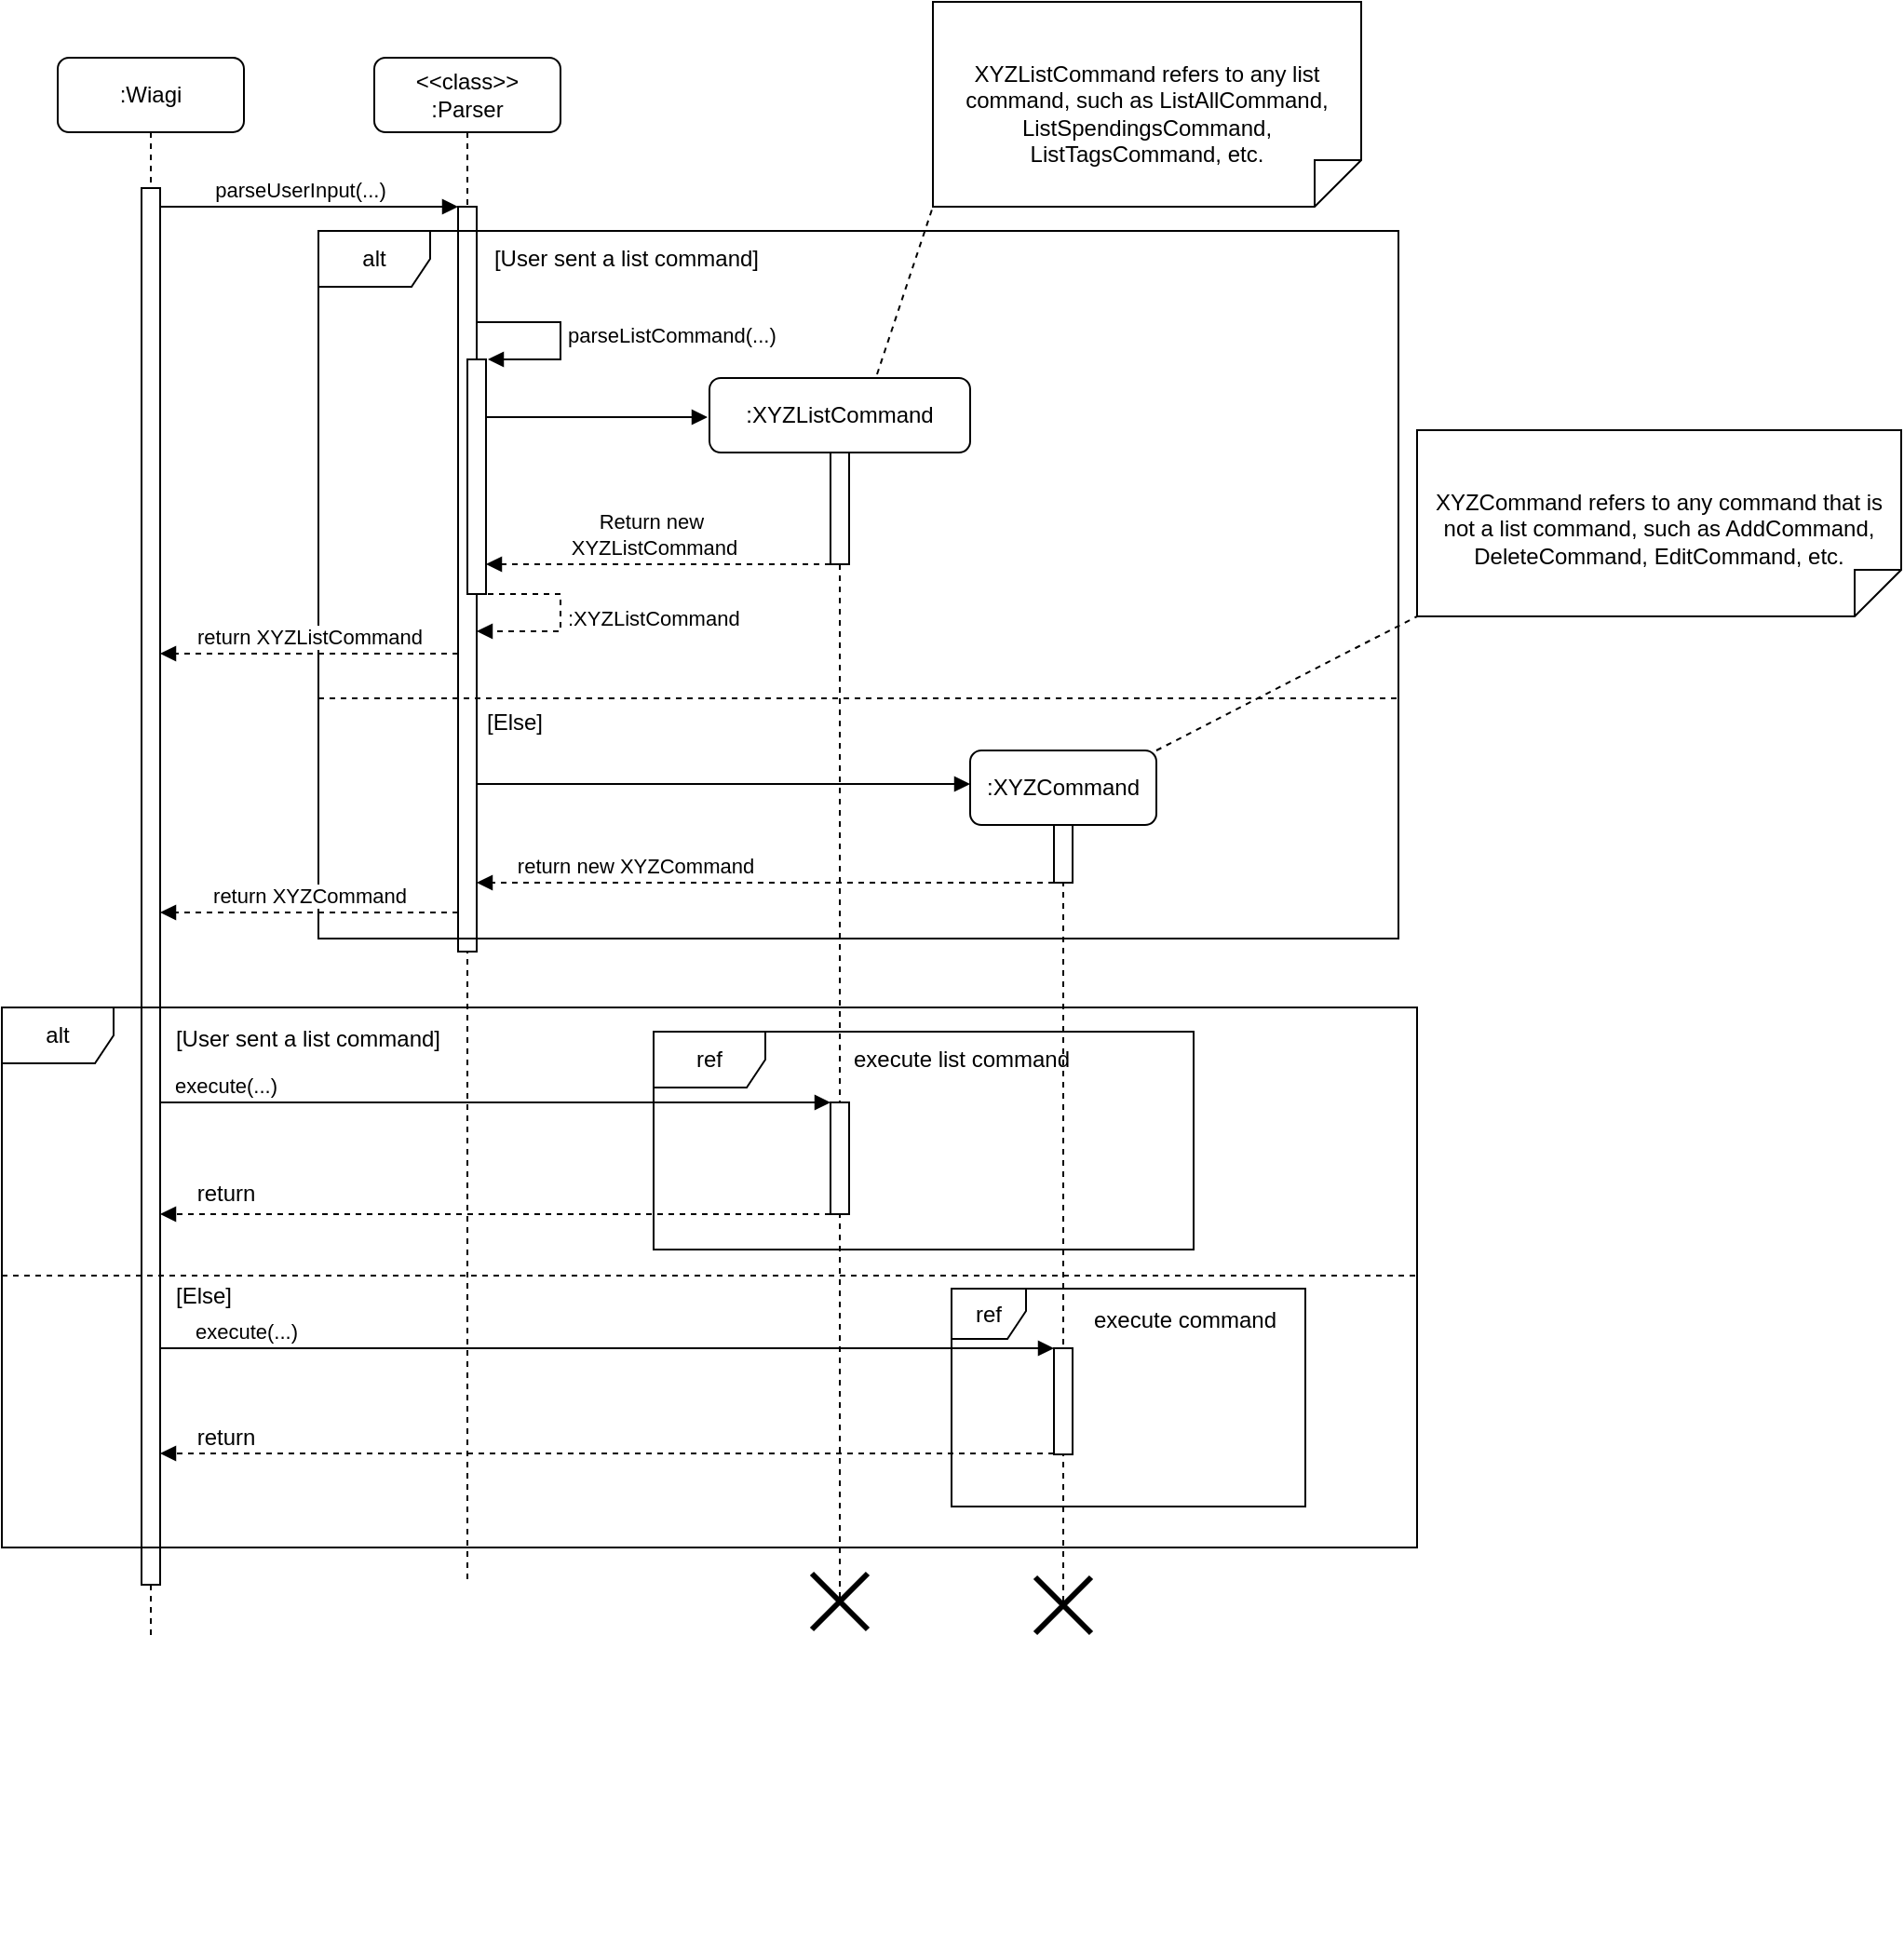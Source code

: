 <mxfile version="24.7.17">
  <diagram name="Page-1" id="2YBvvXClWsGukQMizWep">
    <mxGraphModel dx="1134" dy="867" grid="1" gridSize="10" guides="1" tooltips="1" connect="1" arrows="1" fold="1" page="1" pageScale="1" pageWidth="1100" pageHeight="900" math="0" shadow="0">
      <root>
        <mxCell id="0" />
        <mxCell id="1" parent="0" />
        <mxCell id="aM9ryv3xv72pqoxQDRHE-1" value=":Wiagi" style="shape=umlLifeline;perimeter=lifelinePerimeter;whiteSpace=wrap;html=1;container=0;dropTarget=0;collapsible=0;recursiveResize=0;outlineConnect=0;portConstraint=eastwest;newEdgeStyle={&quot;edgeStyle&quot;:&quot;elbowEdgeStyle&quot;,&quot;elbow&quot;:&quot;vertical&quot;,&quot;curved&quot;:0,&quot;rounded&quot;:0};rounded=1;" parent="1" vertex="1">
          <mxGeometry x="40" y="40" width="100" height="850" as="geometry" />
        </mxCell>
        <mxCell id="aM9ryv3xv72pqoxQDRHE-2" value="" style="html=1;points=[];perimeter=orthogonalPerimeter;outlineConnect=0;targetShapes=umlLifeline;portConstraint=eastwest;newEdgeStyle={&quot;edgeStyle&quot;:&quot;elbowEdgeStyle&quot;,&quot;elbow&quot;:&quot;vertical&quot;,&quot;curved&quot;:0,&quot;rounded&quot;:0};" parent="aM9ryv3xv72pqoxQDRHE-1" vertex="1">
          <mxGeometry x="45" y="70" width="10" height="750" as="geometry" />
        </mxCell>
        <mxCell id="aM9ryv3xv72pqoxQDRHE-7" value="parseUserInput(...)" style="html=1;verticalAlign=bottom;endArrow=block;edgeStyle=elbowEdgeStyle;elbow=vertical;curved=0;rounded=0;" parent="1" target="1ialCVmugB1Czv88WBpj-15" edge="1">
          <mxGeometry x="0.346" relative="1" as="geometry">
            <mxPoint x="195" y="120" as="sourcePoint" />
            <Array as="points">
              <mxPoint x="95" y="120" />
            </Array>
            <mxPoint x="425" y="120" as="targetPoint" />
            <mxPoint as="offset" />
          </mxGeometry>
        </mxCell>
        <mxCell id="1ialCVmugB1Czv88WBpj-14" value="&lt;div&gt;&amp;lt;&amp;lt;class&amp;gt;&amp;gt;&lt;/div&gt;:Parser" style="shape=umlLifeline;rounded=1;perimeter=lifelinePerimeter;whiteSpace=wrap;html=1;container=0;dropTarget=0;collapsible=0;recursiveResize=0;outlineConnect=0;portConstraint=eastwest;newEdgeStyle={&quot;edgeStyle&quot;:&quot;elbowEdgeStyle&quot;,&quot;elbow&quot;:&quot;vertical&quot;,&quot;curved&quot;:0,&quot;rounded&quot;:0};" parent="1" vertex="1">
          <mxGeometry x="210" y="40" width="100" height="820" as="geometry" />
        </mxCell>
        <mxCell id="1ialCVmugB1Czv88WBpj-15" value="" style="html=1;points=[];perimeter=orthogonalPerimeter;outlineConnect=0;targetShapes=umlLifeline;portConstraint=eastwest;newEdgeStyle={&quot;edgeStyle&quot;:&quot;elbowEdgeStyle&quot;,&quot;elbow&quot;:&quot;vertical&quot;,&quot;curved&quot;:0,&quot;rounded&quot;:0};" parent="1ialCVmugB1Czv88WBpj-14" vertex="1">
          <mxGeometry x="45" y="80" width="10" height="400" as="geometry" />
        </mxCell>
        <mxCell id="VLh5bKRLz8x9KIW3gmQL-4" value="" style="html=1;verticalAlign=bottom;endArrow=block;edgeStyle=elbowEdgeStyle;elbow=vertical;curved=0;rounded=0;" parent="1" edge="1">
          <mxGeometry x="0.346" relative="1" as="geometry">
            <mxPoint x="195" y="220" as="sourcePoint" />
            <Array as="points" />
            <mxPoint x="195" y="220" as="targetPoint" />
            <mxPoint as="offset" />
          </mxGeometry>
        </mxCell>
        <mxCell id="ckLyhrDvlLfpHV3zjBn--1" value="" style="html=1;points=[[0,0,0,0,5],[0,1,0,0,-5],[1,0,0,0,5],[1,1,0,0,-5]];perimeter=orthogonalPerimeter;outlineConnect=0;targetShapes=umlLifeline;portConstraint=eastwest;newEdgeStyle={&quot;curved&quot;:0,&quot;rounded&quot;:0};" parent="1" vertex="1">
          <mxGeometry x="260" y="202" width="10" height="126" as="geometry" />
        </mxCell>
        <mxCell id="ckLyhrDvlLfpHV3zjBn--2" value="parseListCommand(...)" style="html=1;align=left;spacingLeft=2;endArrow=block;rounded=0;edgeStyle=orthogonalEdgeStyle;curved=0;rounded=0;" parent="1" edge="1">
          <mxGeometry relative="1" as="geometry">
            <mxPoint x="265" y="182" as="sourcePoint" />
            <Array as="points">
              <mxPoint x="310" y="182" />
              <mxPoint x="310" y="202" />
            </Array>
            <mxPoint x="271" y="202" as="targetPoint" />
          </mxGeometry>
        </mxCell>
        <mxCell id="ckLyhrDvlLfpHV3zjBn--3" value=":XYZListCommand" style="html=1;align=left;spacingLeft=2;endArrow=block;rounded=0;edgeStyle=orthogonalEdgeStyle;curved=0;rounded=0;dashed=1;" parent="1" edge="1">
          <mxGeometry relative="1" as="geometry">
            <mxPoint x="271" y="328" as="sourcePoint" />
            <Array as="points">
              <mxPoint x="310" y="328" />
              <mxPoint x="310" y="348" />
            </Array>
            <mxPoint x="265" y="348" as="targetPoint" />
          </mxGeometry>
        </mxCell>
        <mxCell id="ckLyhrDvlLfpHV3zjBn--8" value="" style="html=1;verticalAlign=bottom;endArrow=block;curved=0;rounded=0;" parent="1" edge="1">
          <mxGeometry width="80" relative="1" as="geometry">
            <mxPoint x="270" y="233" as="sourcePoint" />
            <mxPoint x="389" y="233" as="targetPoint" />
          </mxGeometry>
        </mxCell>
        <mxCell id="ckLyhrDvlLfpHV3zjBn--4" value=":XYZListCommand" style="shape=umlLifeline;perimeter=lifelinePerimeter;whiteSpace=wrap;html=1;container=1;dropTarget=0;collapsible=0;recursiveResize=0;outlineConnect=0;portConstraint=eastwest;newEdgeStyle={&quot;curved&quot;:0,&quot;rounded&quot;:0};rounded=1;" parent="1" vertex="1">
          <mxGeometry x="390" y="212" width="140" height="658" as="geometry" />
        </mxCell>
        <mxCell id="ckLyhrDvlLfpHV3zjBn--5" value="" style="html=1;points=[[0,0,0,0,5],[0,1,0,0,-5],[1,0,0,0,5],[1,1,0,0,-5]];perimeter=orthogonalPerimeter;outlineConnect=0;targetShapes=umlLifeline;portConstraint=eastwest;newEdgeStyle={&quot;curved&quot;:0,&quot;rounded&quot;:0};" parent="ckLyhrDvlLfpHV3zjBn--4" vertex="1">
          <mxGeometry x="65" y="40" width="10" height="60" as="geometry" />
        </mxCell>
        <mxCell id="ckLyhrDvlLfpHV3zjBn--13" value="" style="html=1;points=[[0,0,0,0,5],[0,1,0,0,-5],[1,0,0,0,5],[1,1,0,0,-5]];perimeter=orthogonalPerimeter;outlineConnect=0;targetShapes=umlLifeline;portConstraint=eastwest;newEdgeStyle={&quot;curved&quot;:0,&quot;rounded&quot;:0};" parent="ckLyhrDvlLfpHV3zjBn--4" vertex="1">
          <mxGeometry x="65" y="389" width="10" height="60" as="geometry" />
        </mxCell>
        <mxCell id="ckLyhrDvlLfpHV3zjBn--9" value="" style="html=1;verticalAlign=bottom;endArrow=block;curved=0;rounded=0;dashed=1;" parent="1" edge="1">
          <mxGeometry width="80" relative="1" as="geometry">
            <mxPoint x="455" y="312" as="sourcePoint" />
            <mxPoint x="270" y="312" as="targetPoint" />
          </mxGeometry>
        </mxCell>
        <mxCell id="ckLyhrDvlLfpHV3zjBn--10" value="Return new&amp;nbsp;&lt;div&gt;XYZListCommand&lt;/div&gt;" style="edgeLabel;html=1;align=center;verticalAlign=middle;resizable=0;points=[];" parent="ckLyhrDvlLfpHV3zjBn--9" vertex="1" connectable="0">
          <mxGeometry x="0.517" y="-2" relative="1" as="geometry">
            <mxPoint x="45" y="-14" as="offset" />
          </mxGeometry>
        </mxCell>
        <mxCell id="ckLyhrDvlLfpHV3zjBn--12" value="execute(...)" style="html=1;verticalAlign=bottom;endArrow=block;curved=0;rounded=0;" parent="1" edge="1">
          <mxGeometry x="-0.808" width="80" relative="1" as="geometry">
            <mxPoint x="95" y="601.0" as="sourcePoint" />
            <mxPoint x="455" y="601.0" as="targetPoint" />
            <mxPoint as="offset" />
          </mxGeometry>
        </mxCell>
        <mxCell id="ckLyhrDvlLfpHV3zjBn--83" value="" style="html=1;verticalAlign=bottom;endArrow=block;curved=0;rounded=0;exitX=0;exitY=1;exitDx=0;exitDy=-5;exitPerimeter=0;dashed=1;" parent="1" edge="1">
          <mxGeometry x="0.361" width="80" relative="1" as="geometry">
            <mxPoint x="455" y="661" as="sourcePoint" />
            <mxPoint x="95" y="661" as="targetPoint" />
            <mxPoint as="offset" />
          </mxGeometry>
        </mxCell>
        <mxCell id="WHbYDqlN71XQacUm0mTV-1" value="return" style="edgeLabel;html=1;align=center;verticalAlign=middle;resizable=0;points=[];fontSize=12;" parent="ckLyhrDvlLfpHV3zjBn--83" vertex="1" connectable="0">
          <mxGeometry x="0.491" y="-2" relative="1" as="geometry">
            <mxPoint x="-57" y="-9" as="offset" />
          </mxGeometry>
        </mxCell>
        <mxCell id="NoPfLGf-hVdP6wL_0lK0-2" value="[User sent a list command]" style="text;html=1;align=center;verticalAlign=middle;resizable=0;points=[];autosize=1;strokeColor=none;fillColor=none;" parent="1" vertex="1">
          <mxGeometry x="260" y="133" width="170" height="30" as="geometry" />
        </mxCell>
        <mxCell id="NoPfLGf-hVdP6wL_0lK0-4" value="" style="group" parent="1" vertex="1" connectable="0">
          <mxGeometry x="180" y="133" width="580" height="920" as="geometry" />
        </mxCell>
        <mxCell id="NoPfLGf-hVdP6wL_0lK0-1" value="alt" style="shape=umlFrame;whiteSpace=wrap;html=1;pointerEvents=0;" parent="NoPfLGf-hVdP6wL_0lK0-4" vertex="1">
          <mxGeometry width="580" height="380" as="geometry" />
        </mxCell>
        <mxCell id="NoPfLGf-hVdP6wL_0lK0-3" value="" style="line;strokeWidth=1;fillColor=none;align=left;verticalAlign=middle;spacingTop=-1;spacingLeft=3;spacingRight=3;rotatable=0;labelPosition=right;points=[];portConstraint=eastwest;strokeColor=default;dashed=1;" parent="NoPfLGf-hVdP6wL_0lK0-4" vertex="1">
          <mxGeometry y="247" width="580" height="8" as="geometry" />
        </mxCell>
        <mxCell id="NoPfLGf-hVdP6wL_0lK0-5" value="[Else]" style="text;html=1;align=center;verticalAlign=middle;resizable=0;points=[];autosize=1;strokeColor=none;fillColor=none;" parent="NoPfLGf-hVdP6wL_0lK0-4" vertex="1">
          <mxGeometry x="79.995" y="249" width="50" height="30" as="geometry" />
        </mxCell>
        <mxCell id="NoPfLGf-hVdP6wL_0lK0-10" value="return XYZCommand" style="html=1;verticalAlign=bottom;endArrow=block;curved=0;rounded=0;strokeColor=default;dashed=1;" parent="NoPfLGf-hVdP6wL_0lK0-4" edge="1">
          <mxGeometry width="80" relative="1" as="geometry">
            <mxPoint x="75" y="366" as="sourcePoint" />
            <mxPoint x="-85" y="366" as="targetPoint" />
          </mxGeometry>
        </mxCell>
        <mxCell id="NoPfLGf-hVdP6wL_0lK0-11" value=":XYZCommand" style="shape=umlLifeline;perimeter=lifelinePerimeter;whiteSpace=wrap;html=1;container=1;dropTarget=0;collapsible=0;recursiveResize=0;outlineConnect=0;portConstraint=eastwest;newEdgeStyle={&quot;curved&quot;:0,&quot;rounded&quot;:0};rounded=1;" parent="NoPfLGf-hVdP6wL_0lK0-4" vertex="1">
          <mxGeometry x="350" y="279" width="100" height="461" as="geometry" />
        </mxCell>
        <mxCell id="NoPfLGf-hVdP6wL_0lK0-12" value="" style="html=1;points=[[0,0,0,0,5],[0,1,0,0,-5],[1,0,0,0,5],[1,1,0,0,-5]];perimeter=orthogonalPerimeter;outlineConnect=0;targetShapes=umlLifeline;portConstraint=eastwest;newEdgeStyle={&quot;curved&quot;:0,&quot;rounded&quot;:0};" parent="NoPfLGf-hVdP6wL_0lK0-4" vertex="1">
          <mxGeometry x="395" y="319" width="10" height="31" as="geometry" />
        </mxCell>
        <mxCell id="NoPfLGf-hVdP6wL_0lK0-13" value="" style="html=1;verticalAlign=bottom;endArrow=block;curved=0;rounded=0;" parent="NoPfLGf-hVdP6wL_0lK0-4" source="1ialCVmugB1Czv88WBpj-15" edge="1">
          <mxGeometry width="80" relative="1" as="geometry">
            <mxPoint x="120" y="297" as="sourcePoint" />
            <mxPoint x="350" y="297" as="targetPoint" />
          </mxGeometry>
        </mxCell>
        <mxCell id="NoPfLGf-hVdP6wL_0lK0-17" value="" style="html=1;points=[[0,0,0,0,5],[0,1,0,0,-5],[1,0,0,0,5],[1,1,0,0,-5]];perimeter=orthogonalPerimeter;outlineConnect=0;targetShapes=umlLifeline;portConstraint=eastwest;newEdgeStyle={&quot;curved&quot;:0,&quot;rounded&quot;:0};" parent="NoPfLGf-hVdP6wL_0lK0-4" vertex="1">
          <mxGeometry x="395" y="600" width="10" height="57" as="geometry" />
        </mxCell>
        <mxCell id="NoPfLGf-hVdP6wL_0lK0-19" value="[Else]" style="text;html=1;align=center;verticalAlign=middle;resizable=0;points=[];autosize=1;strokeColor=none;fillColor=none;" parent="NoPfLGf-hVdP6wL_0lK0-4" vertex="1">
          <mxGeometry x="-87" y="557" width="50" height="30" as="geometry" />
        </mxCell>
        <mxCell id="NoPfLGf-hVdP6wL_0lK0-22" value="" style="shape=umlDestroy;whiteSpace=wrap;html=1;strokeWidth=3;targetShapes=umlLifeline;" parent="NoPfLGf-hVdP6wL_0lK0-4" vertex="1">
          <mxGeometry x="265" y="721" width="30" height="30" as="geometry" />
        </mxCell>
        <mxCell id="NoPfLGf-hVdP6wL_0lK0-23" value="" style="shape=umlDestroy;whiteSpace=wrap;html=1;strokeWidth=3;targetShapes=umlLifeline;" parent="NoPfLGf-hVdP6wL_0lK0-4" vertex="1">
          <mxGeometry x="385" y="723" width="30" height="30" as="geometry" />
        </mxCell>
        <mxCell id="NoPfLGf-hVdP6wL_0lK0-24" value="ref" style="shape=umlFrame;whiteSpace=wrap;html=1;pointerEvents=0;" parent="NoPfLGf-hVdP6wL_0lK0-4" vertex="1">
          <mxGeometry x="180" y="430" width="290" height="117" as="geometry" />
        </mxCell>
        <mxCell id="NoPfLGf-hVdP6wL_0lK0-25" value="execute list command" style="text;html=1;align=center;verticalAlign=middle;resizable=0;points=[];autosize=1;strokeColor=none;fillColor=none;" parent="NoPfLGf-hVdP6wL_0lK0-4" vertex="1">
          <mxGeometry x="275" y="430" width="140" height="30" as="geometry" />
        </mxCell>
        <mxCell id="NoPfLGf-hVdP6wL_0lK0-26" value="ref" style="shape=umlFrame;whiteSpace=wrap;html=1;pointerEvents=0;width=40;height=27;" parent="NoPfLGf-hVdP6wL_0lK0-4" vertex="1">
          <mxGeometry x="340" y="568" width="190" height="117" as="geometry" />
        </mxCell>
        <mxCell id="NoPfLGf-hVdP6wL_0lK0-27" value="execute command" style="text;html=1;align=center;verticalAlign=middle;resizable=0;points=[];autosize=1;strokeColor=none;fillColor=none;" parent="NoPfLGf-hVdP6wL_0lK0-4" vertex="1">
          <mxGeometry x="405" y="570" width="120" height="30" as="geometry" />
        </mxCell>
        <mxCell id="aM9ryv3xv72pqoxQDRHE-8" value="return XYZListCommand" style="html=1;verticalAlign=bottom;endArrow=block;dashed=1;edgeStyle=elbowEdgeStyle;elbow=vertical;curved=0;rounded=0;endFill=1;" parent="1" edge="1">
          <mxGeometry relative="1" as="geometry">
            <mxPoint x="95" y="360" as="targetPoint" />
            <Array as="points">
              <mxPoint x="195" y="360" />
            </Array>
            <mxPoint x="255" y="360" as="sourcePoint" />
          </mxGeometry>
        </mxCell>
        <mxCell id="NoPfLGf-hVdP6wL_0lK0-14" value="return new XYZCommand" style="html=1;verticalAlign=bottom;endArrow=block;curved=0;rounded=0;dashed=1;" parent="1" edge="1">
          <mxGeometry x="0.452" width="80" relative="1" as="geometry">
            <mxPoint x="575" y="483" as="sourcePoint" />
            <mxPoint x="265" y="483" as="targetPoint" />
            <mxPoint as="offset" />
          </mxGeometry>
        </mxCell>
        <mxCell id="NoPfLGf-hVdP6wL_0lK0-15" value="alt" style="shape=umlFrame;whiteSpace=wrap;html=1;pointerEvents=0;" parent="1" vertex="1">
          <mxGeometry x="10" y="550" width="760" height="290" as="geometry" />
        </mxCell>
        <mxCell id="NoPfLGf-hVdP6wL_0lK0-16" value="[User sent a list command]" style="text;html=1;align=center;verticalAlign=middle;resizable=0;points=[];autosize=1;strokeColor=none;fillColor=none;" parent="1" vertex="1">
          <mxGeometry x="89" y="552" width="170" height="30" as="geometry" />
        </mxCell>
        <mxCell id="NoPfLGf-hVdP6wL_0lK0-18" value="" style="line;strokeWidth=1;fillColor=none;align=left;verticalAlign=middle;spacingTop=-1;spacingLeft=3;spacingRight=3;rotatable=0;labelPosition=right;points=[];portConstraint=eastwest;strokeColor=inherit;dashed=1;" parent="1" vertex="1">
          <mxGeometry x="10" y="690" width="760" height="8" as="geometry" />
        </mxCell>
        <mxCell id="NoPfLGf-hVdP6wL_0lK0-20" value="execute(...)" style="html=1;verticalAlign=bottom;endArrow=block;curved=0;rounded=0;" parent="1" source="aM9ryv3xv72pqoxQDRHE-2" target="NoPfLGf-hVdP6wL_0lK0-17" edge="1">
          <mxGeometry x="-0.808" width="80" relative="1" as="geometry">
            <mxPoint x="210" y="733.0" as="sourcePoint" />
            <mxPoint x="570" y="733.0" as="targetPoint" />
            <mxPoint as="offset" />
          </mxGeometry>
        </mxCell>
        <mxCell id="NoPfLGf-hVdP6wL_0lK0-21" value="" style="html=1;verticalAlign=bottom;endArrow=block;curved=0;rounded=0;dashed=1;" parent="1" edge="1">
          <mxGeometry x="0.361" width="80" relative="1" as="geometry">
            <mxPoint x="575" y="789.5" as="sourcePoint" />
            <mxPoint x="95" y="789.5" as="targetPoint" />
            <mxPoint as="offset" />
          </mxGeometry>
        </mxCell>
        <mxCell id="WHbYDqlN71XQacUm0mTV-2" value="return" style="edgeLabel;html=1;align=center;verticalAlign=middle;resizable=0;points=[];fontSize=12;" parent="NoPfLGf-hVdP6wL_0lK0-21" vertex="1" connectable="0">
          <mxGeometry x="0.664" y="1" relative="1" as="geometry">
            <mxPoint x="-46" y="-10" as="offset" />
          </mxGeometry>
        </mxCell>
        <mxCell id="NoPfLGf-hVdP6wL_0lK0-28" value="XYZListCommand refers to any list command, such as ListAllCommand, ListSpendingsCommand, ListTagsCommand, etc." style="shape=note2;boundedLbl=1;whiteSpace=wrap;html=1;size=25;verticalAlign=top;align=center;flipV=1;" parent="1" vertex="1">
          <mxGeometry x="510" y="10" width="230" height="110" as="geometry" />
        </mxCell>
        <mxCell id="NoPfLGf-hVdP6wL_0lK0-30" value="" style="endArrow=none;startArrow=none;endFill=0;startFill=0;endSize=8;html=1;verticalAlign=bottom;dashed=1;labelBackgroundColor=none;rounded=0;entryX=0;entryY=0;entryDx=0;entryDy=0;entryPerimeter=0;" parent="1" target="NoPfLGf-hVdP6wL_0lK0-28" edge="1">
          <mxGeometry width="160" relative="1" as="geometry">
            <mxPoint x="480" y="210" as="sourcePoint" />
            <mxPoint x="470" y="60" as="targetPoint" />
          </mxGeometry>
        </mxCell>
        <mxCell id="NoPfLGf-hVdP6wL_0lK0-31" value="XYZCommand refers to any command that is not a list command, such as AddCommand, DeleteCommand, EditCommand, etc." style="shape=note2;boundedLbl=1;whiteSpace=wrap;html=1;size=25;verticalAlign=top;align=center;flipV=1;" parent="1" vertex="1">
          <mxGeometry x="770" y="240" width="260" height="100" as="geometry" />
        </mxCell>
        <mxCell id="NoPfLGf-hVdP6wL_0lK0-32" value="" style="endArrow=none;startArrow=none;endFill=0;startFill=0;endSize=8;html=1;verticalAlign=bottom;dashed=1;labelBackgroundColor=none;rounded=0;entryX=0;entryY=0;entryDx=0;entryDy=0;entryPerimeter=0;" parent="1" target="NoPfLGf-hVdP6wL_0lK0-31" edge="1">
          <mxGeometry width="160" relative="1" as="geometry">
            <mxPoint x="630" y="412" as="sourcePoint" />
            <mxPoint x="800" y="320" as="targetPoint" />
          </mxGeometry>
        </mxCell>
      </root>
    </mxGraphModel>
  </diagram>
</mxfile>
